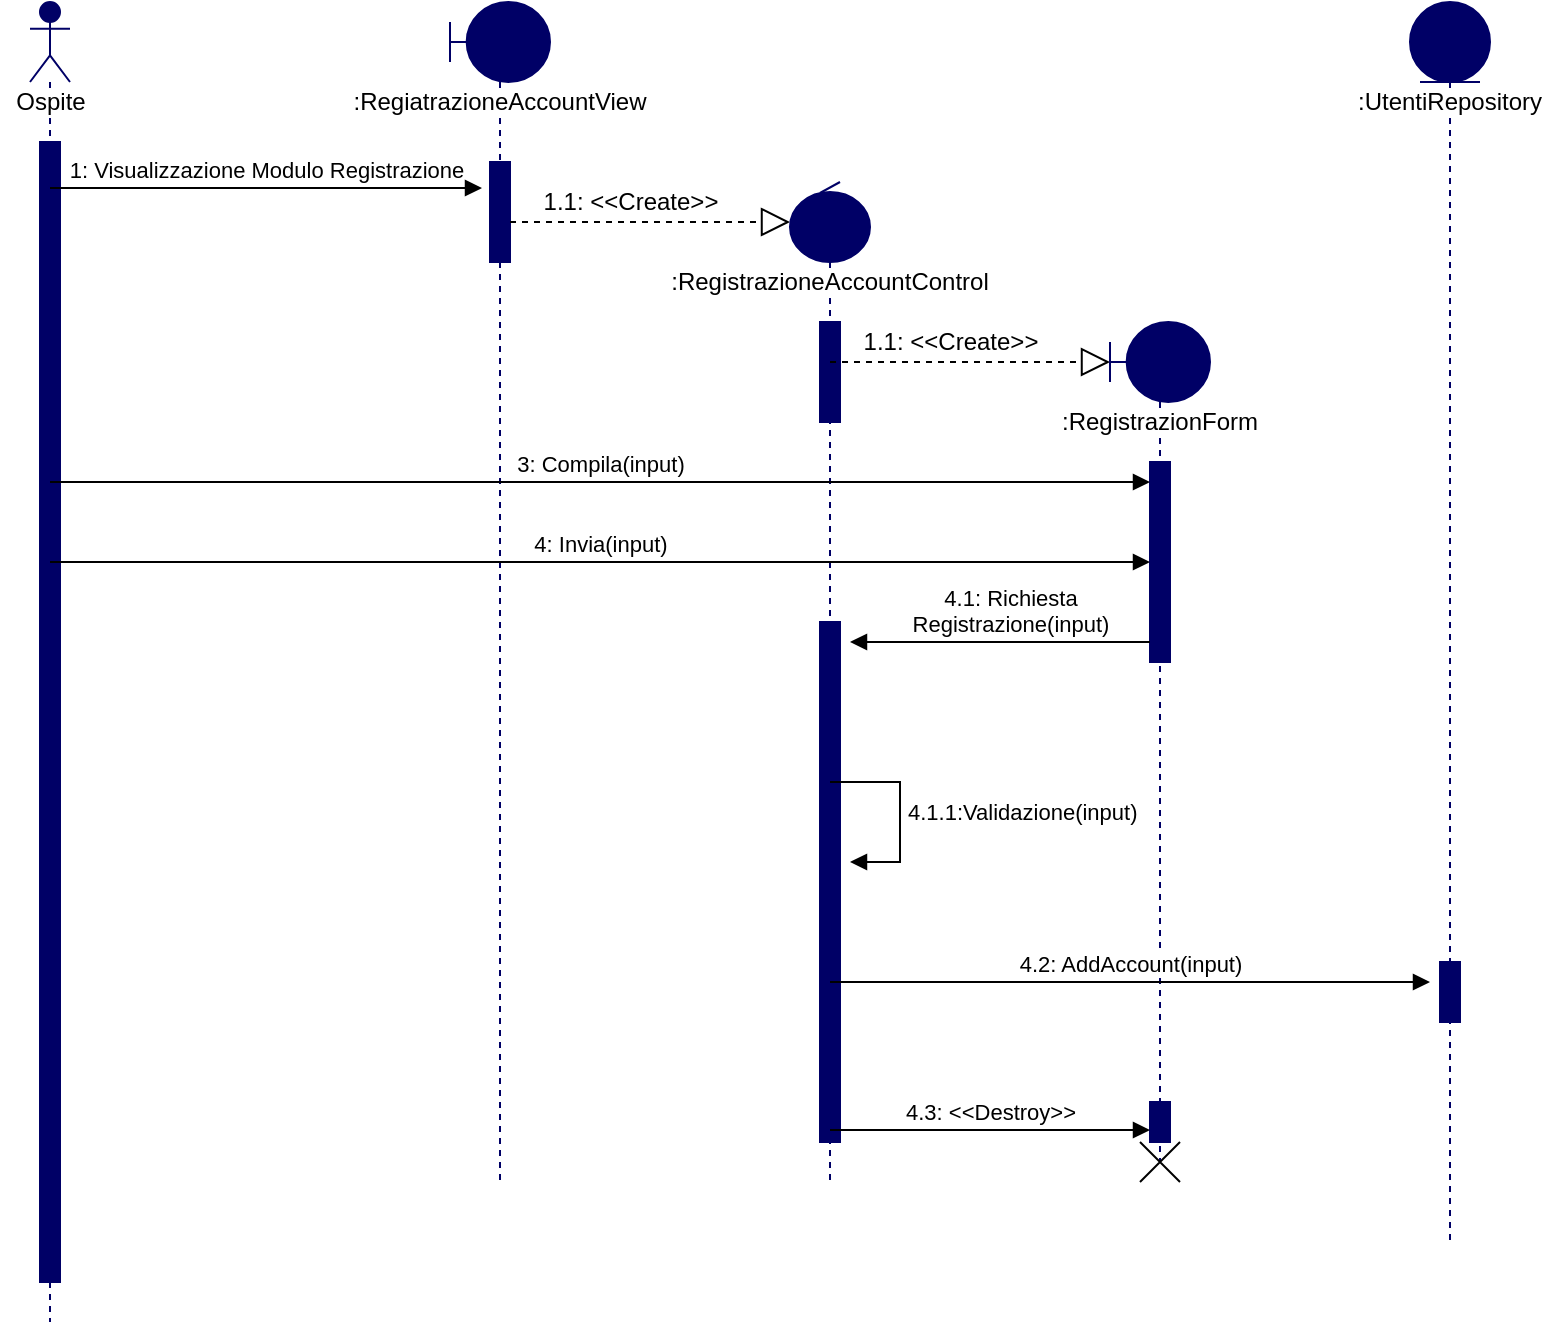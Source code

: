 <mxfile version="13.9.9" type="device"><diagram id="jBnkqJzzB4968uNlolFW" name="Pagina-1"><mxGraphModel dx="1086" dy="806" grid="1" gridSize="10" guides="1" tooltips="1" connect="1" arrows="1" fold="1" page="1" pageScale="1" pageWidth="827" pageHeight="1169" math="0" shadow="0"><root><mxCell id="0"/><mxCell id="1" parent="0"/><mxCell id="XXLK8hSSWbro7Fhf6Wx7-1" value="" style="shape=umlLifeline;participant=umlActor;perimeter=lifelinePerimeter;whiteSpace=wrap;html=1;container=1;collapsible=0;recursiveResize=0;verticalAlign=top;spacingTop=36;outlineConnect=0;strokeColor=#000066;fillColor=#000066;" parent="1" vertex="1"><mxGeometry x="50" y="20" width="20" height="660" as="geometry"/></mxCell><mxCell id="XXLK8hSSWbro7Fhf6Wx7-3" value="" style="html=1;points=[];perimeter=orthogonalPerimeter;strokeColor=#000066;fillColor=#000066;" parent="XXLK8hSSWbro7Fhf6Wx7-1" vertex="1"><mxGeometry x="5" y="70" width="10" height="570" as="geometry"/></mxCell><mxCell id="XXLK8hSSWbro7Fhf6Wx7-2" value="&lt;span style=&quot;background-color: rgb(255 , 255 , 255)&quot;&gt;Ospite&lt;/span&gt;" style="text;html=1;align=center;verticalAlign=middle;resizable=0;points=[];autosize=1;" parent="1" vertex="1"><mxGeometry x="35" y="60" width="50" height="20" as="geometry"/></mxCell><mxCell id="XXLK8hSSWbro7Fhf6Wx7-4" value="1: Visualizzazione Modulo Registrazione" style="html=1;verticalAlign=bottom;endArrow=block;entryX=-0.4;entryY=0.26;entryDx=0;entryDy=0;entryPerimeter=0;" parent="1" source="XXLK8hSSWbro7Fhf6Wx7-1" target="XXLK8hSSWbro7Fhf6Wx7-6" edge="1"><mxGeometry width="80" relative="1" as="geometry"><mxPoint x="100" y="130" as="sourcePoint"/><mxPoint x="240" y="130" as="targetPoint"/></mxGeometry></mxCell><mxCell id="XXLK8hSSWbro7Fhf6Wx7-5" value="&lt;span style=&quot;background-color: rgb(255 , 255 , 255)&quot;&gt;:RegiatrazioneAccountView&lt;/span&gt;" style="shape=umlLifeline;participant=umlBoundary;perimeter=lifelinePerimeter;whiteSpace=wrap;html=1;container=1;collapsible=0;recursiveResize=0;verticalAlign=top;spacingTop=36;outlineConnect=0;strokeColor=#000066;fillColor=#000066;" parent="1" vertex="1"><mxGeometry x="260" y="20" width="50" height="590" as="geometry"/></mxCell><mxCell id="XXLK8hSSWbro7Fhf6Wx7-6" value="" style="html=1;points=[];perimeter=orthogonalPerimeter;strokeColor=#000066;fillColor=#000066;" parent="XXLK8hSSWbro7Fhf6Wx7-5" vertex="1"><mxGeometry x="20" y="80" width="10" height="50" as="geometry"/></mxCell><mxCell id="XXLK8hSSWbro7Fhf6Wx7-8" value="" style="endArrow=block;dashed=1;endFill=0;endSize=12;html=1;" parent="1" edge="1"><mxGeometry width="160" relative="1" as="geometry"><mxPoint x="290" y="130" as="sourcePoint"/><mxPoint x="430" y="130" as="targetPoint"/></mxGeometry></mxCell><mxCell id="XXLK8hSSWbro7Fhf6Wx7-9" value="1.1: &amp;lt;&amp;lt;Create&amp;gt;&amp;gt;" style="text;html=1;align=center;verticalAlign=middle;resizable=0;points=[];autosize=1;" parent="1" vertex="1"><mxGeometry x="300" y="110" width="100" height="20" as="geometry"/></mxCell><mxCell id="XXLK8hSSWbro7Fhf6Wx7-11" value="&lt;span style=&quot;background-color: rgb(255 , 255 , 255)&quot;&gt;:RegistrazioneAccountControl&lt;/span&gt;" style="shape=umlLifeline;participant=umlControl;perimeter=lifelinePerimeter;whiteSpace=wrap;html=1;container=1;collapsible=0;recursiveResize=0;verticalAlign=top;spacingTop=36;outlineConnect=0;strokeColor=#000066;fillColor=#000066;" parent="1" vertex="1"><mxGeometry x="430" y="110" width="40" height="500" as="geometry"/></mxCell><mxCell id="XXLK8hSSWbro7Fhf6Wx7-12" value="" style="html=1;points=[];perimeter=orthogonalPerimeter;strokeColor=#000066;fillColor=#000066;" parent="XXLK8hSSWbro7Fhf6Wx7-11" vertex="1"><mxGeometry x="15" y="70" width="10" height="50" as="geometry"/></mxCell><mxCell id="XXLK8hSSWbro7Fhf6Wx7-20" value="" style="html=1;points=[];perimeter=orthogonalPerimeter;strokeColor=#000066;fillColor=#000066;" parent="XXLK8hSSWbro7Fhf6Wx7-11" vertex="1"><mxGeometry x="15" y="220" width="10" height="260" as="geometry"/></mxCell><mxCell id="XXLK8hSSWbro7Fhf6Wx7-14" value="" style="endArrow=block;dashed=1;endFill=0;endSize=12;html=1;" parent="1" edge="1"><mxGeometry width="160" relative="1" as="geometry"><mxPoint x="450" y="200" as="sourcePoint"/><mxPoint x="590" y="200" as="targetPoint"/></mxGeometry></mxCell><mxCell id="XXLK8hSSWbro7Fhf6Wx7-15" value="1.1: &amp;lt;&amp;lt;Create&amp;gt;&amp;gt;" style="text;html=1;align=center;verticalAlign=middle;resizable=0;points=[];autosize=1;" parent="1" vertex="1"><mxGeometry x="460" y="180" width="100" height="20" as="geometry"/></mxCell><mxCell id="XXLK8hSSWbro7Fhf6Wx7-16" value="&lt;span style=&quot;background-color: rgb(255 , 255 , 255)&quot;&gt;:RegistrazionForm&lt;/span&gt;" style="shape=umlLifeline;participant=umlBoundary;perimeter=lifelinePerimeter;whiteSpace=wrap;html=1;container=1;collapsible=0;recursiveResize=0;verticalAlign=top;spacingTop=36;outlineConnect=0;strokeColor=#000066;fillColor=#000066;" parent="1" vertex="1"><mxGeometry x="590" y="180" width="50" height="420" as="geometry"/></mxCell><mxCell id="XXLK8hSSWbro7Fhf6Wx7-28" value="" style="html=1;points=[];perimeter=orthogonalPerimeter;strokeColor=#000066;fillColor=#000066;" parent="XXLK8hSSWbro7Fhf6Wx7-16" vertex="1"><mxGeometry x="20" y="390" width="10" height="20" as="geometry"/></mxCell><mxCell id="XXLK8hSSWbro7Fhf6Wx7-31" value="" style="shape=umlDestroy;fillColor=#000066;gradientColor=none;" parent="XXLK8hSSWbro7Fhf6Wx7-16" vertex="1"><mxGeometry x="15" y="410" width="20" height="20" as="geometry"/></mxCell><mxCell id="XXLK8hSSWbro7Fhf6Wx7-17" value="" style="html=1;points=[];perimeter=orthogonalPerimeter;strokeColor=#000066;fillColor=#000066;" parent="1" vertex="1"><mxGeometry x="610" y="250" width="10" height="100" as="geometry"/></mxCell><mxCell id="XXLK8hSSWbro7Fhf6Wx7-18" value="3: Compila(input)" style="html=1;verticalAlign=bottom;endArrow=block;" parent="1" edge="1"><mxGeometry width="80" relative="1" as="geometry"><mxPoint x="60" y="260" as="sourcePoint"/><mxPoint x="610" y="260" as="targetPoint"/></mxGeometry></mxCell><mxCell id="XXLK8hSSWbro7Fhf6Wx7-19" value="4: Invia(input)" style="html=1;verticalAlign=bottom;endArrow=block;" parent="1" edge="1"><mxGeometry width="80" relative="1" as="geometry"><mxPoint x="60" y="300" as="sourcePoint"/><mxPoint x="610" y="300" as="targetPoint"/></mxGeometry></mxCell><mxCell id="XXLK8hSSWbro7Fhf6Wx7-21" value="4.1: Richiesta&lt;br&gt;Registrazione(input)" style="html=1;verticalAlign=bottom;endArrow=block;" parent="1" edge="1"><mxGeometry x="-0.067" width="80" relative="1" as="geometry"><mxPoint x="610" y="340" as="sourcePoint"/><mxPoint x="460" y="340" as="targetPoint"/><mxPoint as="offset"/></mxGeometry></mxCell><mxCell id="XXLK8hSSWbro7Fhf6Wx7-23" value="4.1.1:Validazione(input)" style="edgeStyle=orthogonalEdgeStyle;html=1;align=left;spacingLeft=2;endArrow=block;rounded=0;" parent="1" edge="1"><mxGeometry relative="1" as="geometry"><mxPoint x="450" y="410" as="sourcePoint"/><Array as="points"><mxPoint x="485" y="410"/><mxPoint x="485" y="450"/></Array><mxPoint x="460" y="450" as="targetPoint"/></mxGeometry></mxCell><mxCell id="XXLK8hSSWbro7Fhf6Wx7-24" value="4.2: AddAccount(input)" style="html=1;verticalAlign=bottom;endArrow=block;" parent="1" edge="1"><mxGeometry width="80" relative="1" as="geometry"><mxPoint x="450" y="510" as="sourcePoint"/><mxPoint x="750" y="510" as="targetPoint"/></mxGeometry></mxCell><mxCell id="XXLK8hSSWbro7Fhf6Wx7-25" value="&lt;span style=&quot;background-color: rgb(255 , 255 , 255)&quot;&gt;:UtentiRepository&lt;/span&gt;" style="shape=umlLifeline;participant=umlEntity;perimeter=lifelinePerimeter;whiteSpace=wrap;html=1;container=1;collapsible=0;recursiveResize=0;verticalAlign=top;spacingTop=36;outlineConnect=0;strokeColor=#000066;fillColor=#000066;" parent="1" vertex="1"><mxGeometry x="740" y="20" width="40" height="620" as="geometry"/></mxCell><mxCell id="XXLK8hSSWbro7Fhf6Wx7-26" value="" style="html=1;points=[];perimeter=orthogonalPerimeter;strokeColor=#000066;fillColor=#000066;gradientColor=none;" parent="XXLK8hSSWbro7Fhf6Wx7-25" vertex="1"><mxGeometry x="15" y="480" width="10" height="30" as="geometry"/></mxCell><mxCell id="XXLK8hSSWbro7Fhf6Wx7-27" value="4.3: &amp;lt;&amp;lt;Destroy&amp;gt;&amp;gt;" style="html=1;verticalAlign=bottom;endArrow=block;" parent="1" target="XXLK8hSSWbro7Fhf6Wx7-28" edge="1"><mxGeometry width="80" relative="1" as="geometry"><mxPoint x="450" y="584" as="sourcePoint"/><mxPoint x="580" y="584" as="targetPoint"/><mxPoint as="offset"/></mxGeometry></mxCell></root></mxGraphModel></diagram></mxfile>